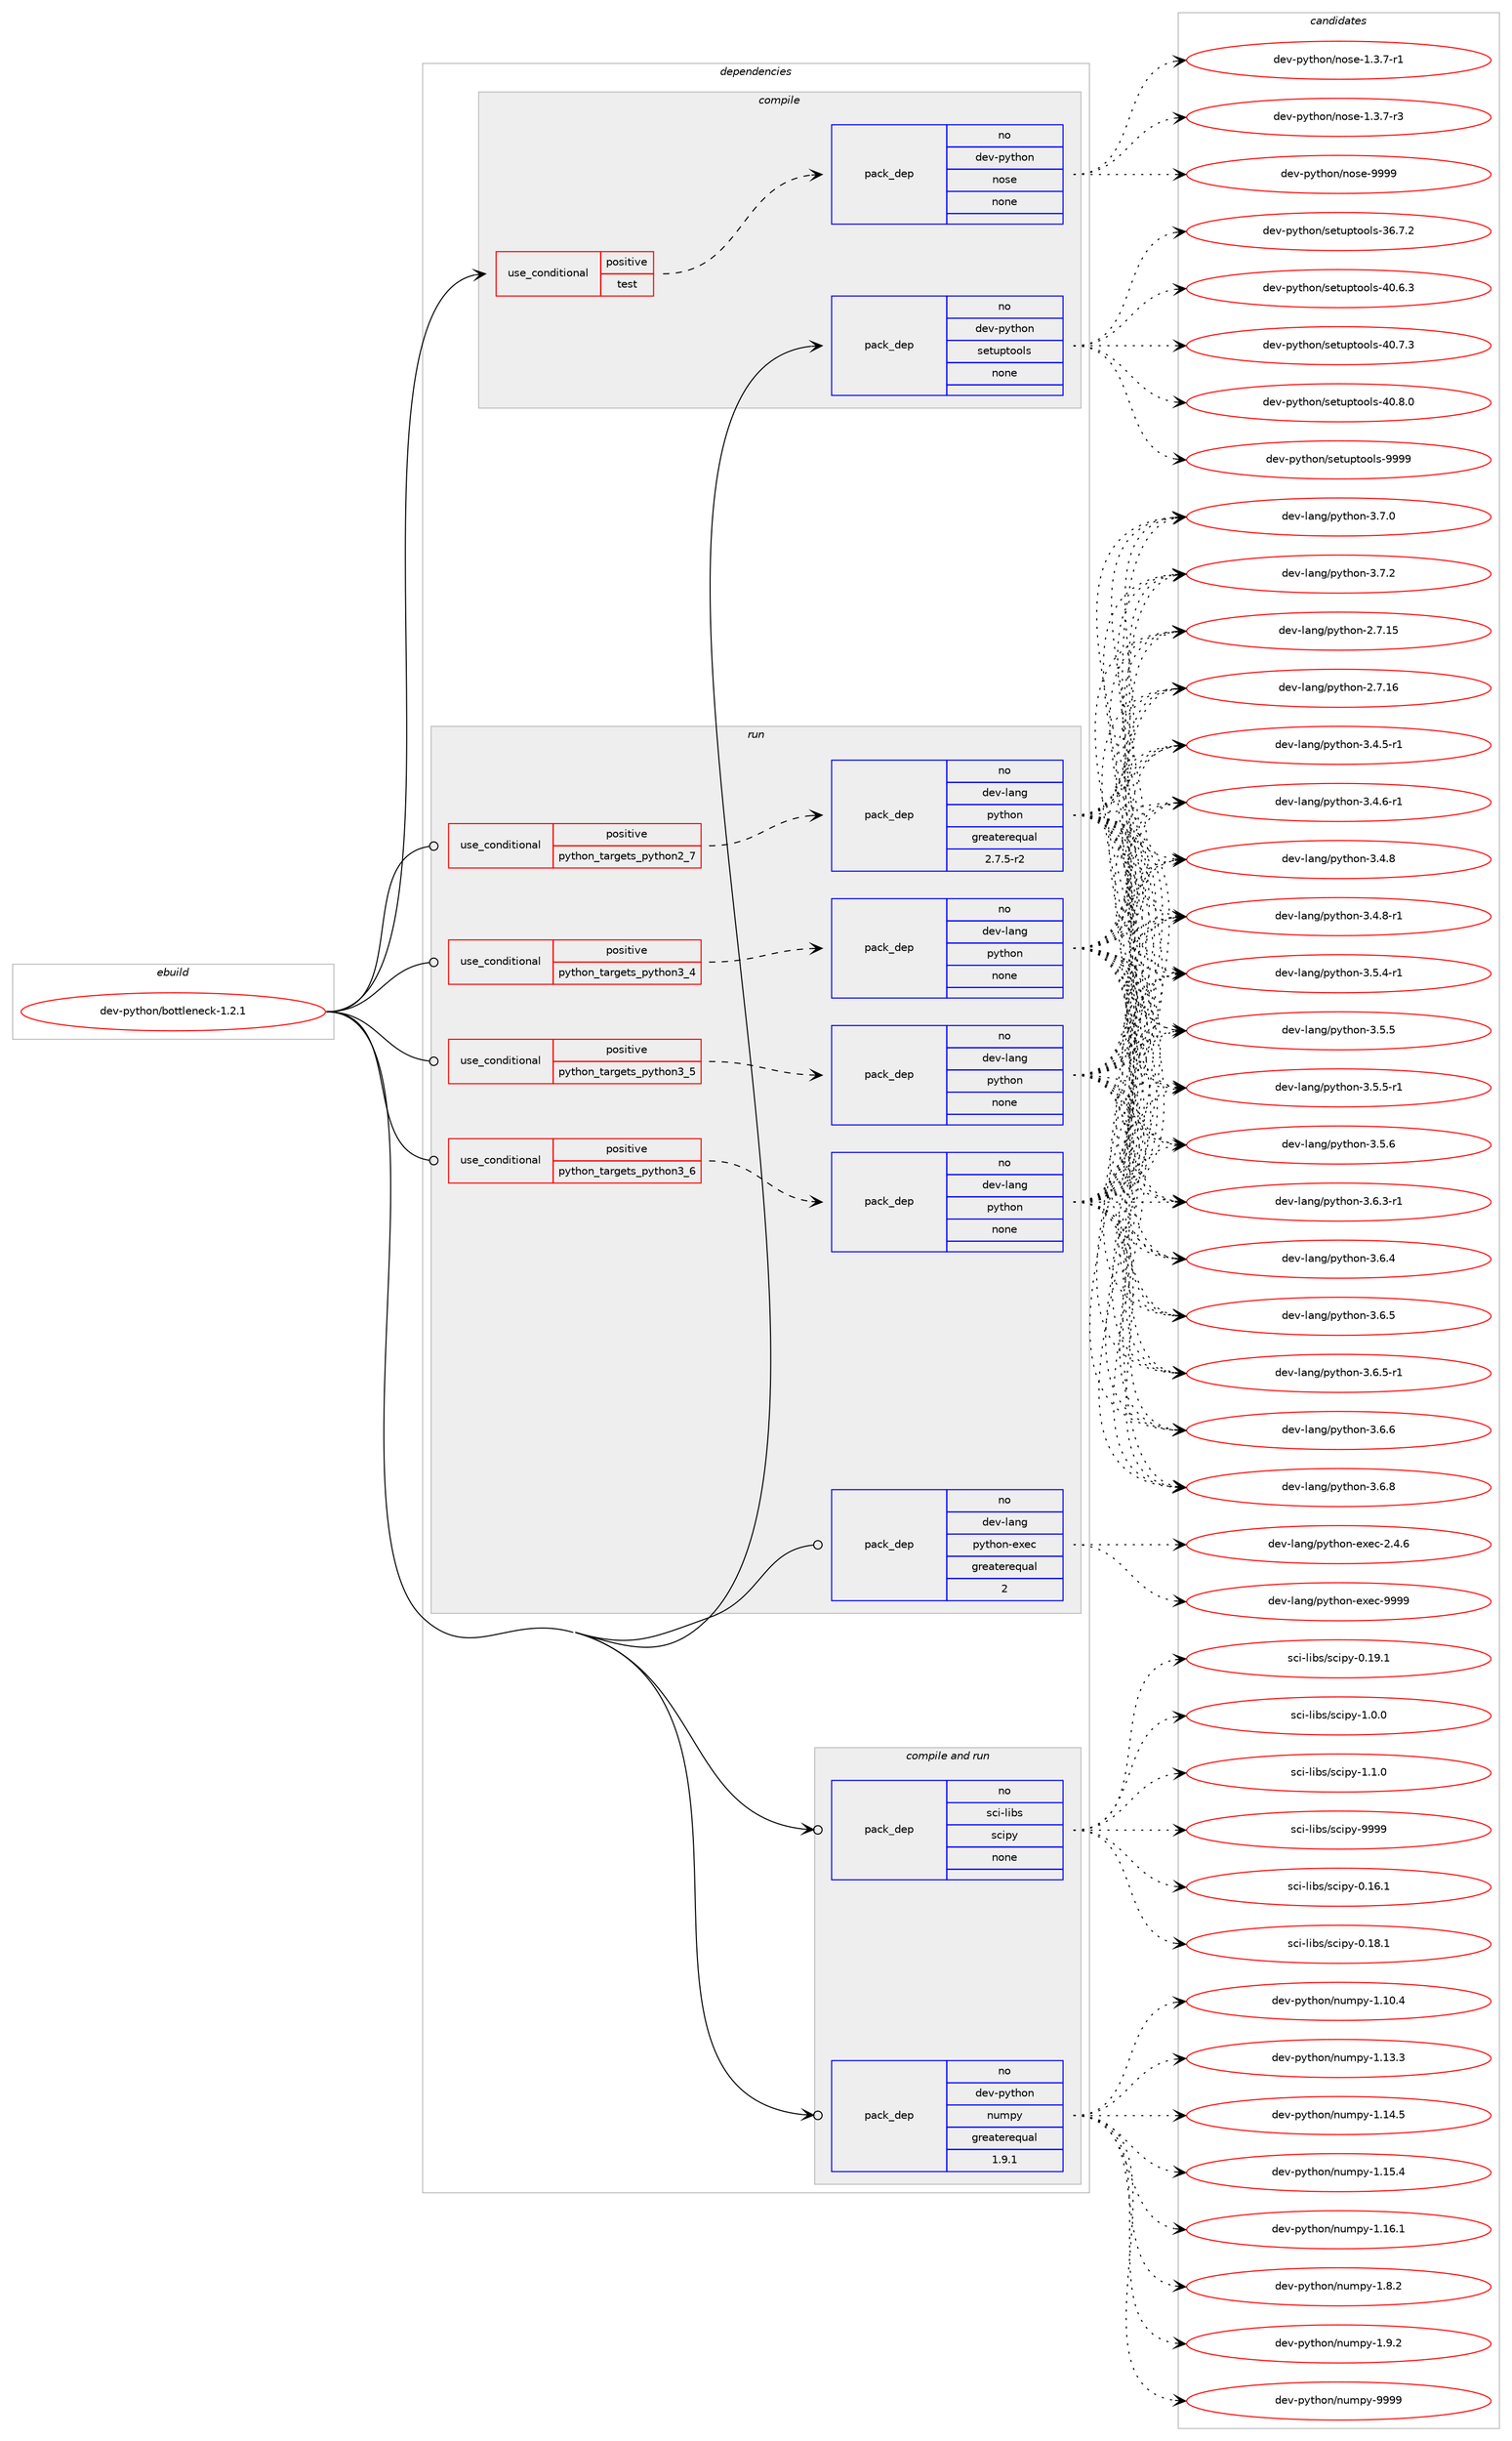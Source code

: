 digraph prolog {

# *************
# Graph options
# *************

newrank=true;
concentrate=true;
compound=true;
graph [rankdir=LR,fontname=Helvetica,fontsize=10,ranksep=1.5];#, ranksep=2.5, nodesep=0.2];
edge  [arrowhead=vee];
node  [fontname=Helvetica,fontsize=10];

# **********
# The ebuild
# **********

subgraph cluster_leftcol {
color=gray;
rank=same;
label=<<i>ebuild</i>>;
id [label="dev-python/bottleneck-1.2.1", color=red, width=4, href="../dev-python/bottleneck-1.2.1.svg"];
}

# ****************
# The dependencies
# ****************

subgraph cluster_midcol {
color=gray;
label=<<i>dependencies</i>>;
subgraph cluster_compile {
fillcolor="#eeeeee";
style=filled;
label=<<i>compile</i>>;
subgraph cond371916 {
dependency1401959 [label=<<TABLE BORDER="0" CELLBORDER="1" CELLSPACING="0" CELLPADDING="4"><TR><TD ROWSPAN="3" CELLPADDING="10">use_conditional</TD></TR><TR><TD>positive</TD></TR><TR><TD>test</TD></TR></TABLE>>, shape=none, color=red];
subgraph pack1006815 {
dependency1401960 [label=<<TABLE BORDER="0" CELLBORDER="1" CELLSPACING="0" CELLPADDING="4" WIDTH="220"><TR><TD ROWSPAN="6" CELLPADDING="30">pack_dep</TD></TR><TR><TD WIDTH="110">no</TD></TR><TR><TD>dev-python</TD></TR><TR><TD>nose</TD></TR><TR><TD>none</TD></TR><TR><TD></TD></TR></TABLE>>, shape=none, color=blue];
}
dependency1401959:e -> dependency1401960:w [weight=20,style="dashed",arrowhead="vee"];
}
id:e -> dependency1401959:w [weight=20,style="solid",arrowhead="vee"];
subgraph pack1006816 {
dependency1401961 [label=<<TABLE BORDER="0" CELLBORDER="1" CELLSPACING="0" CELLPADDING="4" WIDTH="220"><TR><TD ROWSPAN="6" CELLPADDING="30">pack_dep</TD></TR><TR><TD WIDTH="110">no</TD></TR><TR><TD>dev-python</TD></TR><TR><TD>setuptools</TD></TR><TR><TD>none</TD></TR><TR><TD></TD></TR></TABLE>>, shape=none, color=blue];
}
id:e -> dependency1401961:w [weight=20,style="solid",arrowhead="vee"];
}
subgraph cluster_compileandrun {
fillcolor="#eeeeee";
style=filled;
label=<<i>compile and run</i>>;
subgraph pack1006817 {
dependency1401962 [label=<<TABLE BORDER="0" CELLBORDER="1" CELLSPACING="0" CELLPADDING="4" WIDTH="220"><TR><TD ROWSPAN="6" CELLPADDING="30">pack_dep</TD></TR><TR><TD WIDTH="110">no</TD></TR><TR><TD>dev-python</TD></TR><TR><TD>numpy</TD></TR><TR><TD>greaterequal</TD></TR><TR><TD>1.9.1</TD></TR></TABLE>>, shape=none, color=blue];
}
id:e -> dependency1401962:w [weight=20,style="solid",arrowhead="odotvee"];
subgraph pack1006818 {
dependency1401963 [label=<<TABLE BORDER="0" CELLBORDER="1" CELLSPACING="0" CELLPADDING="4" WIDTH="220"><TR><TD ROWSPAN="6" CELLPADDING="30">pack_dep</TD></TR><TR><TD WIDTH="110">no</TD></TR><TR><TD>sci-libs</TD></TR><TR><TD>scipy</TD></TR><TR><TD>none</TD></TR><TR><TD></TD></TR></TABLE>>, shape=none, color=blue];
}
id:e -> dependency1401963:w [weight=20,style="solid",arrowhead="odotvee"];
}
subgraph cluster_run {
fillcolor="#eeeeee";
style=filled;
label=<<i>run</i>>;
subgraph cond371917 {
dependency1401964 [label=<<TABLE BORDER="0" CELLBORDER="1" CELLSPACING="0" CELLPADDING="4"><TR><TD ROWSPAN="3" CELLPADDING="10">use_conditional</TD></TR><TR><TD>positive</TD></TR><TR><TD>python_targets_python2_7</TD></TR></TABLE>>, shape=none, color=red];
subgraph pack1006819 {
dependency1401965 [label=<<TABLE BORDER="0" CELLBORDER="1" CELLSPACING="0" CELLPADDING="4" WIDTH="220"><TR><TD ROWSPAN="6" CELLPADDING="30">pack_dep</TD></TR><TR><TD WIDTH="110">no</TD></TR><TR><TD>dev-lang</TD></TR><TR><TD>python</TD></TR><TR><TD>greaterequal</TD></TR><TR><TD>2.7.5-r2</TD></TR></TABLE>>, shape=none, color=blue];
}
dependency1401964:e -> dependency1401965:w [weight=20,style="dashed",arrowhead="vee"];
}
id:e -> dependency1401964:w [weight=20,style="solid",arrowhead="odot"];
subgraph cond371918 {
dependency1401966 [label=<<TABLE BORDER="0" CELLBORDER="1" CELLSPACING="0" CELLPADDING="4"><TR><TD ROWSPAN="3" CELLPADDING="10">use_conditional</TD></TR><TR><TD>positive</TD></TR><TR><TD>python_targets_python3_4</TD></TR></TABLE>>, shape=none, color=red];
subgraph pack1006820 {
dependency1401967 [label=<<TABLE BORDER="0" CELLBORDER="1" CELLSPACING="0" CELLPADDING="4" WIDTH="220"><TR><TD ROWSPAN="6" CELLPADDING="30">pack_dep</TD></TR><TR><TD WIDTH="110">no</TD></TR><TR><TD>dev-lang</TD></TR><TR><TD>python</TD></TR><TR><TD>none</TD></TR><TR><TD></TD></TR></TABLE>>, shape=none, color=blue];
}
dependency1401966:e -> dependency1401967:w [weight=20,style="dashed",arrowhead="vee"];
}
id:e -> dependency1401966:w [weight=20,style="solid",arrowhead="odot"];
subgraph cond371919 {
dependency1401968 [label=<<TABLE BORDER="0" CELLBORDER="1" CELLSPACING="0" CELLPADDING="4"><TR><TD ROWSPAN="3" CELLPADDING="10">use_conditional</TD></TR><TR><TD>positive</TD></TR><TR><TD>python_targets_python3_5</TD></TR></TABLE>>, shape=none, color=red];
subgraph pack1006821 {
dependency1401969 [label=<<TABLE BORDER="0" CELLBORDER="1" CELLSPACING="0" CELLPADDING="4" WIDTH="220"><TR><TD ROWSPAN="6" CELLPADDING="30">pack_dep</TD></TR><TR><TD WIDTH="110">no</TD></TR><TR><TD>dev-lang</TD></TR><TR><TD>python</TD></TR><TR><TD>none</TD></TR><TR><TD></TD></TR></TABLE>>, shape=none, color=blue];
}
dependency1401968:e -> dependency1401969:w [weight=20,style="dashed",arrowhead="vee"];
}
id:e -> dependency1401968:w [weight=20,style="solid",arrowhead="odot"];
subgraph cond371920 {
dependency1401970 [label=<<TABLE BORDER="0" CELLBORDER="1" CELLSPACING="0" CELLPADDING="4"><TR><TD ROWSPAN="3" CELLPADDING="10">use_conditional</TD></TR><TR><TD>positive</TD></TR><TR><TD>python_targets_python3_6</TD></TR></TABLE>>, shape=none, color=red];
subgraph pack1006822 {
dependency1401971 [label=<<TABLE BORDER="0" CELLBORDER="1" CELLSPACING="0" CELLPADDING="4" WIDTH="220"><TR><TD ROWSPAN="6" CELLPADDING="30">pack_dep</TD></TR><TR><TD WIDTH="110">no</TD></TR><TR><TD>dev-lang</TD></TR><TR><TD>python</TD></TR><TR><TD>none</TD></TR><TR><TD></TD></TR></TABLE>>, shape=none, color=blue];
}
dependency1401970:e -> dependency1401971:w [weight=20,style="dashed",arrowhead="vee"];
}
id:e -> dependency1401970:w [weight=20,style="solid",arrowhead="odot"];
subgraph pack1006823 {
dependency1401972 [label=<<TABLE BORDER="0" CELLBORDER="1" CELLSPACING="0" CELLPADDING="4" WIDTH="220"><TR><TD ROWSPAN="6" CELLPADDING="30">pack_dep</TD></TR><TR><TD WIDTH="110">no</TD></TR><TR><TD>dev-lang</TD></TR><TR><TD>python-exec</TD></TR><TR><TD>greaterequal</TD></TR><TR><TD>2</TD></TR></TABLE>>, shape=none, color=blue];
}
id:e -> dependency1401972:w [weight=20,style="solid",arrowhead="odot"];
}
}

# **************
# The candidates
# **************

subgraph cluster_choices {
rank=same;
color=gray;
label=<<i>candidates</i>>;

subgraph choice1006815 {
color=black;
nodesep=1;
choice10010111845112121116104111110471101111151014549465146554511449 [label="dev-python/nose-1.3.7-r1", color=red, width=4,href="../dev-python/nose-1.3.7-r1.svg"];
choice10010111845112121116104111110471101111151014549465146554511451 [label="dev-python/nose-1.3.7-r3", color=red, width=4,href="../dev-python/nose-1.3.7-r3.svg"];
choice10010111845112121116104111110471101111151014557575757 [label="dev-python/nose-9999", color=red, width=4,href="../dev-python/nose-9999.svg"];
dependency1401960:e -> choice10010111845112121116104111110471101111151014549465146554511449:w [style=dotted,weight="100"];
dependency1401960:e -> choice10010111845112121116104111110471101111151014549465146554511451:w [style=dotted,weight="100"];
dependency1401960:e -> choice10010111845112121116104111110471101111151014557575757:w [style=dotted,weight="100"];
}
subgraph choice1006816 {
color=black;
nodesep=1;
choice100101118451121211161041111104711510111611711211611111110811545515446554650 [label="dev-python/setuptools-36.7.2", color=red, width=4,href="../dev-python/setuptools-36.7.2.svg"];
choice100101118451121211161041111104711510111611711211611111110811545524846544651 [label="dev-python/setuptools-40.6.3", color=red, width=4,href="../dev-python/setuptools-40.6.3.svg"];
choice100101118451121211161041111104711510111611711211611111110811545524846554651 [label="dev-python/setuptools-40.7.3", color=red, width=4,href="../dev-python/setuptools-40.7.3.svg"];
choice100101118451121211161041111104711510111611711211611111110811545524846564648 [label="dev-python/setuptools-40.8.0", color=red, width=4,href="../dev-python/setuptools-40.8.0.svg"];
choice10010111845112121116104111110471151011161171121161111111081154557575757 [label="dev-python/setuptools-9999", color=red, width=4,href="../dev-python/setuptools-9999.svg"];
dependency1401961:e -> choice100101118451121211161041111104711510111611711211611111110811545515446554650:w [style=dotted,weight="100"];
dependency1401961:e -> choice100101118451121211161041111104711510111611711211611111110811545524846544651:w [style=dotted,weight="100"];
dependency1401961:e -> choice100101118451121211161041111104711510111611711211611111110811545524846554651:w [style=dotted,weight="100"];
dependency1401961:e -> choice100101118451121211161041111104711510111611711211611111110811545524846564648:w [style=dotted,weight="100"];
dependency1401961:e -> choice10010111845112121116104111110471151011161171121161111111081154557575757:w [style=dotted,weight="100"];
}
subgraph choice1006817 {
color=black;
nodesep=1;
choice100101118451121211161041111104711011710911212145494649484652 [label="dev-python/numpy-1.10.4", color=red, width=4,href="../dev-python/numpy-1.10.4.svg"];
choice100101118451121211161041111104711011710911212145494649514651 [label="dev-python/numpy-1.13.3", color=red, width=4,href="../dev-python/numpy-1.13.3.svg"];
choice100101118451121211161041111104711011710911212145494649524653 [label="dev-python/numpy-1.14.5", color=red, width=4,href="../dev-python/numpy-1.14.5.svg"];
choice100101118451121211161041111104711011710911212145494649534652 [label="dev-python/numpy-1.15.4", color=red, width=4,href="../dev-python/numpy-1.15.4.svg"];
choice100101118451121211161041111104711011710911212145494649544649 [label="dev-python/numpy-1.16.1", color=red, width=4,href="../dev-python/numpy-1.16.1.svg"];
choice1001011184511212111610411111047110117109112121454946564650 [label="dev-python/numpy-1.8.2", color=red, width=4,href="../dev-python/numpy-1.8.2.svg"];
choice1001011184511212111610411111047110117109112121454946574650 [label="dev-python/numpy-1.9.2", color=red, width=4,href="../dev-python/numpy-1.9.2.svg"];
choice10010111845112121116104111110471101171091121214557575757 [label="dev-python/numpy-9999", color=red, width=4,href="../dev-python/numpy-9999.svg"];
dependency1401962:e -> choice100101118451121211161041111104711011710911212145494649484652:w [style=dotted,weight="100"];
dependency1401962:e -> choice100101118451121211161041111104711011710911212145494649514651:w [style=dotted,weight="100"];
dependency1401962:e -> choice100101118451121211161041111104711011710911212145494649524653:w [style=dotted,weight="100"];
dependency1401962:e -> choice100101118451121211161041111104711011710911212145494649534652:w [style=dotted,weight="100"];
dependency1401962:e -> choice100101118451121211161041111104711011710911212145494649544649:w [style=dotted,weight="100"];
dependency1401962:e -> choice1001011184511212111610411111047110117109112121454946564650:w [style=dotted,weight="100"];
dependency1401962:e -> choice1001011184511212111610411111047110117109112121454946574650:w [style=dotted,weight="100"];
dependency1401962:e -> choice10010111845112121116104111110471101171091121214557575757:w [style=dotted,weight="100"];
}
subgraph choice1006818 {
color=black;
nodesep=1;
choice115991054510810598115471159910511212145484649544649 [label="sci-libs/scipy-0.16.1", color=red, width=4,href="../sci-libs/scipy-0.16.1.svg"];
choice115991054510810598115471159910511212145484649564649 [label="sci-libs/scipy-0.18.1", color=red, width=4,href="../sci-libs/scipy-0.18.1.svg"];
choice115991054510810598115471159910511212145484649574649 [label="sci-libs/scipy-0.19.1", color=red, width=4,href="../sci-libs/scipy-0.19.1.svg"];
choice1159910545108105981154711599105112121454946484648 [label="sci-libs/scipy-1.0.0", color=red, width=4,href="../sci-libs/scipy-1.0.0.svg"];
choice1159910545108105981154711599105112121454946494648 [label="sci-libs/scipy-1.1.0", color=red, width=4,href="../sci-libs/scipy-1.1.0.svg"];
choice11599105451081059811547115991051121214557575757 [label="sci-libs/scipy-9999", color=red, width=4,href="../sci-libs/scipy-9999.svg"];
dependency1401963:e -> choice115991054510810598115471159910511212145484649544649:w [style=dotted,weight="100"];
dependency1401963:e -> choice115991054510810598115471159910511212145484649564649:w [style=dotted,weight="100"];
dependency1401963:e -> choice115991054510810598115471159910511212145484649574649:w [style=dotted,weight="100"];
dependency1401963:e -> choice1159910545108105981154711599105112121454946484648:w [style=dotted,weight="100"];
dependency1401963:e -> choice1159910545108105981154711599105112121454946494648:w [style=dotted,weight="100"];
dependency1401963:e -> choice11599105451081059811547115991051121214557575757:w [style=dotted,weight="100"];
}
subgraph choice1006819 {
color=black;
nodesep=1;
choice10010111845108971101034711212111610411111045504655464953 [label="dev-lang/python-2.7.15", color=red, width=4,href="../dev-lang/python-2.7.15.svg"];
choice10010111845108971101034711212111610411111045504655464954 [label="dev-lang/python-2.7.16", color=red, width=4,href="../dev-lang/python-2.7.16.svg"];
choice1001011184510897110103471121211161041111104551465246534511449 [label="dev-lang/python-3.4.5-r1", color=red, width=4,href="../dev-lang/python-3.4.5-r1.svg"];
choice1001011184510897110103471121211161041111104551465246544511449 [label="dev-lang/python-3.4.6-r1", color=red, width=4,href="../dev-lang/python-3.4.6-r1.svg"];
choice100101118451089711010347112121116104111110455146524656 [label="dev-lang/python-3.4.8", color=red, width=4,href="../dev-lang/python-3.4.8.svg"];
choice1001011184510897110103471121211161041111104551465246564511449 [label="dev-lang/python-3.4.8-r1", color=red, width=4,href="../dev-lang/python-3.4.8-r1.svg"];
choice1001011184510897110103471121211161041111104551465346524511449 [label="dev-lang/python-3.5.4-r1", color=red, width=4,href="../dev-lang/python-3.5.4-r1.svg"];
choice100101118451089711010347112121116104111110455146534653 [label="dev-lang/python-3.5.5", color=red, width=4,href="../dev-lang/python-3.5.5.svg"];
choice1001011184510897110103471121211161041111104551465346534511449 [label="dev-lang/python-3.5.5-r1", color=red, width=4,href="../dev-lang/python-3.5.5-r1.svg"];
choice100101118451089711010347112121116104111110455146534654 [label="dev-lang/python-3.5.6", color=red, width=4,href="../dev-lang/python-3.5.6.svg"];
choice1001011184510897110103471121211161041111104551465446514511449 [label="dev-lang/python-3.6.3-r1", color=red, width=4,href="../dev-lang/python-3.6.3-r1.svg"];
choice100101118451089711010347112121116104111110455146544652 [label="dev-lang/python-3.6.4", color=red, width=4,href="../dev-lang/python-3.6.4.svg"];
choice100101118451089711010347112121116104111110455146544653 [label="dev-lang/python-3.6.5", color=red, width=4,href="../dev-lang/python-3.6.5.svg"];
choice1001011184510897110103471121211161041111104551465446534511449 [label="dev-lang/python-3.6.5-r1", color=red, width=4,href="../dev-lang/python-3.6.5-r1.svg"];
choice100101118451089711010347112121116104111110455146544654 [label="dev-lang/python-3.6.6", color=red, width=4,href="../dev-lang/python-3.6.6.svg"];
choice100101118451089711010347112121116104111110455146544656 [label="dev-lang/python-3.6.8", color=red, width=4,href="../dev-lang/python-3.6.8.svg"];
choice100101118451089711010347112121116104111110455146554648 [label="dev-lang/python-3.7.0", color=red, width=4,href="../dev-lang/python-3.7.0.svg"];
choice100101118451089711010347112121116104111110455146554650 [label="dev-lang/python-3.7.2", color=red, width=4,href="../dev-lang/python-3.7.2.svg"];
dependency1401965:e -> choice10010111845108971101034711212111610411111045504655464953:w [style=dotted,weight="100"];
dependency1401965:e -> choice10010111845108971101034711212111610411111045504655464954:w [style=dotted,weight="100"];
dependency1401965:e -> choice1001011184510897110103471121211161041111104551465246534511449:w [style=dotted,weight="100"];
dependency1401965:e -> choice1001011184510897110103471121211161041111104551465246544511449:w [style=dotted,weight="100"];
dependency1401965:e -> choice100101118451089711010347112121116104111110455146524656:w [style=dotted,weight="100"];
dependency1401965:e -> choice1001011184510897110103471121211161041111104551465246564511449:w [style=dotted,weight="100"];
dependency1401965:e -> choice1001011184510897110103471121211161041111104551465346524511449:w [style=dotted,weight="100"];
dependency1401965:e -> choice100101118451089711010347112121116104111110455146534653:w [style=dotted,weight="100"];
dependency1401965:e -> choice1001011184510897110103471121211161041111104551465346534511449:w [style=dotted,weight="100"];
dependency1401965:e -> choice100101118451089711010347112121116104111110455146534654:w [style=dotted,weight="100"];
dependency1401965:e -> choice1001011184510897110103471121211161041111104551465446514511449:w [style=dotted,weight="100"];
dependency1401965:e -> choice100101118451089711010347112121116104111110455146544652:w [style=dotted,weight="100"];
dependency1401965:e -> choice100101118451089711010347112121116104111110455146544653:w [style=dotted,weight="100"];
dependency1401965:e -> choice1001011184510897110103471121211161041111104551465446534511449:w [style=dotted,weight="100"];
dependency1401965:e -> choice100101118451089711010347112121116104111110455146544654:w [style=dotted,weight="100"];
dependency1401965:e -> choice100101118451089711010347112121116104111110455146544656:w [style=dotted,weight="100"];
dependency1401965:e -> choice100101118451089711010347112121116104111110455146554648:w [style=dotted,weight="100"];
dependency1401965:e -> choice100101118451089711010347112121116104111110455146554650:w [style=dotted,weight="100"];
}
subgraph choice1006820 {
color=black;
nodesep=1;
choice10010111845108971101034711212111610411111045504655464953 [label="dev-lang/python-2.7.15", color=red, width=4,href="../dev-lang/python-2.7.15.svg"];
choice10010111845108971101034711212111610411111045504655464954 [label="dev-lang/python-2.7.16", color=red, width=4,href="../dev-lang/python-2.7.16.svg"];
choice1001011184510897110103471121211161041111104551465246534511449 [label="dev-lang/python-3.4.5-r1", color=red, width=4,href="../dev-lang/python-3.4.5-r1.svg"];
choice1001011184510897110103471121211161041111104551465246544511449 [label="dev-lang/python-3.4.6-r1", color=red, width=4,href="../dev-lang/python-3.4.6-r1.svg"];
choice100101118451089711010347112121116104111110455146524656 [label="dev-lang/python-3.4.8", color=red, width=4,href="../dev-lang/python-3.4.8.svg"];
choice1001011184510897110103471121211161041111104551465246564511449 [label="dev-lang/python-3.4.8-r1", color=red, width=4,href="../dev-lang/python-3.4.8-r1.svg"];
choice1001011184510897110103471121211161041111104551465346524511449 [label="dev-lang/python-3.5.4-r1", color=red, width=4,href="../dev-lang/python-3.5.4-r1.svg"];
choice100101118451089711010347112121116104111110455146534653 [label="dev-lang/python-3.5.5", color=red, width=4,href="../dev-lang/python-3.5.5.svg"];
choice1001011184510897110103471121211161041111104551465346534511449 [label="dev-lang/python-3.5.5-r1", color=red, width=4,href="../dev-lang/python-3.5.5-r1.svg"];
choice100101118451089711010347112121116104111110455146534654 [label="dev-lang/python-3.5.6", color=red, width=4,href="../dev-lang/python-3.5.6.svg"];
choice1001011184510897110103471121211161041111104551465446514511449 [label="dev-lang/python-3.6.3-r1", color=red, width=4,href="../dev-lang/python-3.6.3-r1.svg"];
choice100101118451089711010347112121116104111110455146544652 [label="dev-lang/python-3.6.4", color=red, width=4,href="../dev-lang/python-3.6.4.svg"];
choice100101118451089711010347112121116104111110455146544653 [label="dev-lang/python-3.6.5", color=red, width=4,href="../dev-lang/python-3.6.5.svg"];
choice1001011184510897110103471121211161041111104551465446534511449 [label="dev-lang/python-3.6.5-r1", color=red, width=4,href="../dev-lang/python-3.6.5-r1.svg"];
choice100101118451089711010347112121116104111110455146544654 [label="dev-lang/python-3.6.6", color=red, width=4,href="../dev-lang/python-3.6.6.svg"];
choice100101118451089711010347112121116104111110455146544656 [label="dev-lang/python-3.6.8", color=red, width=4,href="../dev-lang/python-3.6.8.svg"];
choice100101118451089711010347112121116104111110455146554648 [label="dev-lang/python-3.7.0", color=red, width=4,href="../dev-lang/python-3.7.0.svg"];
choice100101118451089711010347112121116104111110455146554650 [label="dev-lang/python-3.7.2", color=red, width=4,href="../dev-lang/python-3.7.2.svg"];
dependency1401967:e -> choice10010111845108971101034711212111610411111045504655464953:w [style=dotted,weight="100"];
dependency1401967:e -> choice10010111845108971101034711212111610411111045504655464954:w [style=dotted,weight="100"];
dependency1401967:e -> choice1001011184510897110103471121211161041111104551465246534511449:w [style=dotted,weight="100"];
dependency1401967:e -> choice1001011184510897110103471121211161041111104551465246544511449:w [style=dotted,weight="100"];
dependency1401967:e -> choice100101118451089711010347112121116104111110455146524656:w [style=dotted,weight="100"];
dependency1401967:e -> choice1001011184510897110103471121211161041111104551465246564511449:w [style=dotted,weight="100"];
dependency1401967:e -> choice1001011184510897110103471121211161041111104551465346524511449:w [style=dotted,weight="100"];
dependency1401967:e -> choice100101118451089711010347112121116104111110455146534653:w [style=dotted,weight="100"];
dependency1401967:e -> choice1001011184510897110103471121211161041111104551465346534511449:w [style=dotted,weight="100"];
dependency1401967:e -> choice100101118451089711010347112121116104111110455146534654:w [style=dotted,weight="100"];
dependency1401967:e -> choice1001011184510897110103471121211161041111104551465446514511449:w [style=dotted,weight="100"];
dependency1401967:e -> choice100101118451089711010347112121116104111110455146544652:w [style=dotted,weight="100"];
dependency1401967:e -> choice100101118451089711010347112121116104111110455146544653:w [style=dotted,weight="100"];
dependency1401967:e -> choice1001011184510897110103471121211161041111104551465446534511449:w [style=dotted,weight="100"];
dependency1401967:e -> choice100101118451089711010347112121116104111110455146544654:w [style=dotted,weight="100"];
dependency1401967:e -> choice100101118451089711010347112121116104111110455146544656:w [style=dotted,weight="100"];
dependency1401967:e -> choice100101118451089711010347112121116104111110455146554648:w [style=dotted,weight="100"];
dependency1401967:e -> choice100101118451089711010347112121116104111110455146554650:w [style=dotted,weight="100"];
}
subgraph choice1006821 {
color=black;
nodesep=1;
choice10010111845108971101034711212111610411111045504655464953 [label="dev-lang/python-2.7.15", color=red, width=4,href="../dev-lang/python-2.7.15.svg"];
choice10010111845108971101034711212111610411111045504655464954 [label="dev-lang/python-2.7.16", color=red, width=4,href="../dev-lang/python-2.7.16.svg"];
choice1001011184510897110103471121211161041111104551465246534511449 [label="dev-lang/python-3.4.5-r1", color=red, width=4,href="../dev-lang/python-3.4.5-r1.svg"];
choice1001011184510897110103471121211161041111104551465246544511449 [label="dev-lang/python-3.4.6-r1", color=red, width=4,href="../dev-lang/python-3.4.6-r1.svg"];
choice100101118451089711010347112121116104111110455146524656 [label="dev-lang/python-3.4.8", color=red, width=4,href="../dev-lang/python-3.4.8.svg"];
choice1001011184510897110103471121211161041111104551465246564511449 [label="dev-lang/python-3.4.8-r1", color=red, width=4,href="../dev-lang/python-3.4.8-r1.svg"];
choice1001011184510897110103471121211161041111104551465346524511449 [label="dev-lang/python-3.5.4-r1", color=red, width=4,href="../dev-lang/python-3.5.4-r1.svg"];
choice100101118451089711010347112121116104111110455146534653 [label="dev-lang/python-3.5.5", color=red, width=4,href="../dev-lang/python-3.5.5.svg"];
choice1001011184510897110103471121211161041111104551465346534511449 [label="dev-lang/python-3.5.5-r1", color=red, width=4,href="../dev-lang/python-3.5.5-r1.svg"];
choice100101118451089711010347112121116104111110455146534654 [label="dev-lang/python-3.5.6", color=red, width=4,href="../dev-lang/python-3.5.6.svg"];
choice1001011184510897110103471121211161041111104551465446514511449 [label="dev-lang/python-3.6.3-r1", color=red, width=4,href="../dev-lang/python-3.6.3-r1.svg"];
choice100101118451089711010347112121116104111110455146544652 [label="dev-lang/python-3.6.4", color=red, width=4,href="../dev-lang/python-3.6.4.svg"];
choice100101118451089711010347112121116104111110455146544653 [label="dev-lang/python-3.6.5", color=red, width=4,href="../dev-lang/python-3.6.5.svg"];
choice1001011184510897110103471121211161041111104551465446534511449 [label="dev-lang/python-3.6.5-r1", color=red, width=4,href="../dev-lang/python-3.6.5-r1.svg"];
choice100101118451089711010347112121116104111110455146544654 [label="dev-lang/python-3.6.6", color=red, width=4,href="../dev-lang/python-3.6.6.svg"];
choice100101118451089711010347112121116104111110455146544656 [label="dev-lang/python-3.6.8", color=red, width=4,href="../dev-lang/python-3.6.8.svg"];
choice100101118451089711010347112121116104111110455146554648 [label="dev-lang/python-3.7.0", color=red, width=4,href="../dev-lang/python-3.7.0.svg"];
choice100101118451089711010347112121116104111110455146554650 [label="dev-lang/python-3.7.2", color=red, width=4,href="../dev-lang/python-3.7.2.svg"];
dependency1401969:e -> choice10010111845108971101034711212111610411111045504655464953:w [style=dotted,weight="100"];
dependency1401969:e -> choice10010111845108971101034711212111610411111045504655464954:w [style=dotted,weight="100"];
dependency1401969:e -> choice1001011184510897110103471121211161041111104551465246534511449:w [style=dotted,weight="100"];
dependency1401969:e -> choice1001011184510897110103471121211161041111104551465246544511449:w [style=dotted,weight="100"];
dependency1401969:e -> choice100101118451089711010347112121116104111110455146524656:w [style=dotted,weight="100"];
dependency1401969:e -> choice1001011184510897110103471121211161041111104551465246564511449:w [style=dotted,weight="100"];
dependency1401969:e -> choice1001011184510897110103471121211161041111104551465346524511449:w [style=dotted,weight="100"];
dependency1401969:e -> choice100101118451089711010347112121116104111110455146534653:w [style=dotted,weight="100"];
dependency1401969:e -> choice1001011184510897110103471121211161041111104551465346534511449:w [style=dotted,weight="100"];
dependency1401969:e -> choice100101118451089711010347112121116104111110455146534654:w [style=dotted,weight="100"];
dependency1401969:e -> choice1001011184510897110103471121211161041111104551465446514511449:w [style=dotted,weight="100"];
dependency1401969:e -> choice100101118451089711010347112121116104111110455146544652:w [style=dotted,weight="100"];
dependency1401969:e -> choice100101118451089711010347112121116104111110455146544653:w [style=dotted,weight="100"];
dependency1401969:e -> choice1001011184510897110103471121211161041111104551465446534511449:w [style=dotted,weight="100"];
dependency1401969:e -> choice100101118451089711010347112121116104111110455146544654:w [style=dotted,weight="100"];
dependency1401969:e -> choice100101118451089711010347112121116104111110455146544656:w [style=dotted,weight="100"];
dependency1401969:e -> choice100101118451089711010347112121116104111110455146554648:w [style=dotted,weight="100"];
dependency1401969:e -> choice100101118451089711010347112121116104111110455146554650:w [style=dotted,weight="100"];
}
subgraph choice1006822 {
color=black;
nodesep=1;
choice10010111845108971101034711212111610411111045504655464953 [label="dev-lang/python-2.7.15", color=red, width=4,href="../dev-lang/python-2.7.15.svg"];
choice10010111845108971101034711212111610411111045504655464954 [label="dev-lang/python-2.7.16", color=red, width=4,href="../dev-lang/python-2.7.16.svg"];
choice1001011184510897110103471121211161041111104551465246534511449 [label="dev-lang/python-3.4.5-r1", color=red, width=4,href="../dev-lang/python-3.4.5-r1.svg"];
choice1001011184510897110103471121211161041111104551465246544511449 [label="dev-lang/python-3.4.6-r1", color=red, width=4,href="../dev-lang/python-3.4.6-r1.svg"];
choice100101118451089711010347112121116104111110455146524656 [label="dev-lang/python-3.4.8", color=red, width=4,href="../dev-lang/python-3.4.8.svg"];
choice1001011184510897110103471121211161041111104551465246564511449 [label="dev-lang/python-3.4.8-r1", color=red, width=4,href="../dev-lang/python-3.4.8-r1.svg"];
choice1001011184510897110103471121211161041111104551465346524511449 [label="dev-lang/python-3.5.4-r1", color=red, width=4,href="../dev-lang/python-3.5.4-r1.svg"];
choice100101118451089711010347112121116104111110455146534653 [label="dev-lang/python-3.5.5", color=red, width=4,href="../dev-lang/python-3.5.5.svg"];
choice1001011184510897110103471121211161041111104551465346534511449 [label="dev-lang/python-3.5.5-r1", color=red, width=4,href="../dev-lang/python-3.5.5-r1.svg"];
choice100101118451089711010347112121116104111110455146534654 [label="dev-lang/python-3.5.6", color=red, width=4,href="../dev-lang/python-3.5.6.svg"];
choice1001011184510897110103471121211161041111104551465446514511449 [label="dev-lang/python-3.6.3-r1", color=red, width=4,href="../dev-lang/python-3.6.3-r1.svg"];
choice100101118451089711010347112121116104111110455146544652 [label="dev-lang/python-3.6.4", color=red, width=4,href="../dev-lang/python-3.6.4.svg"];
choice100101118451089711010347112121116104111110455146544653 [label="dev-lang/python-3.6.5", color=red, width=4,href="../dev-lang/python-3.6.5.svg"];
choice1001011184510897110103471121211161041111104551465446534511449 [label="dev-lang/python-3.6.5-r1", color=red, width=4,href="../dev-lang/python-3.6.5-r1.svg"];
choice100101118451089711010347112121116104111110455146544654 [label="dev-lang/python-3.6.6", color=red, width=4,href="../dev-lang/python-3.6.6.svg"];
choice100101118451089711010347112121116104111110455146544656 [label="dev-lang/python-3.6.8", color=red, width=4,href="../dev-lang/python-3.6.8.svg"];
choice100101118451089711010347112121116104111110455146554648 [label="dev-lang/python-3.7.0", color=red, width=4,href="../dev-lang/python-3.7.0.svg"];
choice100101118451089711010347112121116104111110455146554650 [label="dev-lang/python-3.7.2", color=red, width=4,href="../dev-lang/python-3.7.2.svg"];
dependency1401971:e -> choice10010111845108971101034711212111610411111045504655464953:w [style=dotted,weight="100"];
dependency1401971:e -> choice10010111845108971101034711212111610411111045504655464954:w [style=dotted,weight="100"];
dependency1401971:e -> choice1001011184510897110103471121211161041111104551465246534511449:w [style=dotted,weight="100"];
dependency1401971:e -> choice1001011184510897110103471121211161041111104551465246544511449:w [style=dotted,weight="100"];
dependency1401971:e -> choice100101118451089711010347112121116104111110455146524656:w [style=dotted,weight="100"];
dependency1401971:e -> choice1001011184510897110103471121211161041111104551465246564511449:w [style=dotted,weight="100"];
dependency1401971:e -> choice1001011184510897110103471121211161041111104551465346524511449:w [style=dotted,weight="100"];
dependency1401971:e -> choice100101118451089711010347112121116104111110455146534653:w [style=dotted,weight="100"];
dependency1401971:e -> choice1001011184510897110103471121211161041111104551465346534511449:w [style=dotted,weight="100"];
dependency1401971:e -> choice100101118451089711010347112121116104111110455146534654:w [style=dotted,weight="100"];
dependency1401971:e -> choice1001011184510897110103471121211161041111104551465446514511449:w [style=dotted,weight="100"];
dependency1401971:e -> choice100101118451089711010347112121116104111110455146544652:w [style=dotted,weight="100"];
dependency1401971:e -> choice100101118451089711010347112121116104111110455146544653:w [style=dotted,weight="100"];
dependency1401971:e -> choice1001011184510897110103471121211161041111104551465446534511449:w [style=dotted,weight="100"];
dependency1401971:e -> choice100101118451089711010347112121116104111110455146544654:w [style=dotted,weight="100"];
dependency1401971:e -> choice100101118451089711010347112121116104111110455146544656:w [style=dotted,weight="100"];
dependency1401971:e -> choice100101118451089711010347112121116104111110455146554648:w [style=dotted,weight="100"];
dependency1401971:e -> choice100101118451089711010347112121116104111110455146554650:w [style=dotted,weight="100"];
}
subgraph choice1006823 {
color=black;
nodesep=1;
choice1001011184510897110103471121211161041111104510112010199455046524654 [label="dev-lang/python-exec-2.4.6", color=red, width=4,href="../dev-lang/python-exec-2.4.6.svg"];
choice10010111845108971101034711212111610411111045101120101994557575757 [label="dev-lang/python-exec-9999", color=red, width=4,href="../dev-lang/python-exec-9999.svg"];
dependency1401972:e -> choice1001011184510897110103471121211161041111104510112010199455046524654:w [style=dotted,weight="100"];
dependency1401972:e -> choice10010111845108971101034711212111610411111045101120101994557575757:w [style=dotted,weight="100"];
}
}

}
